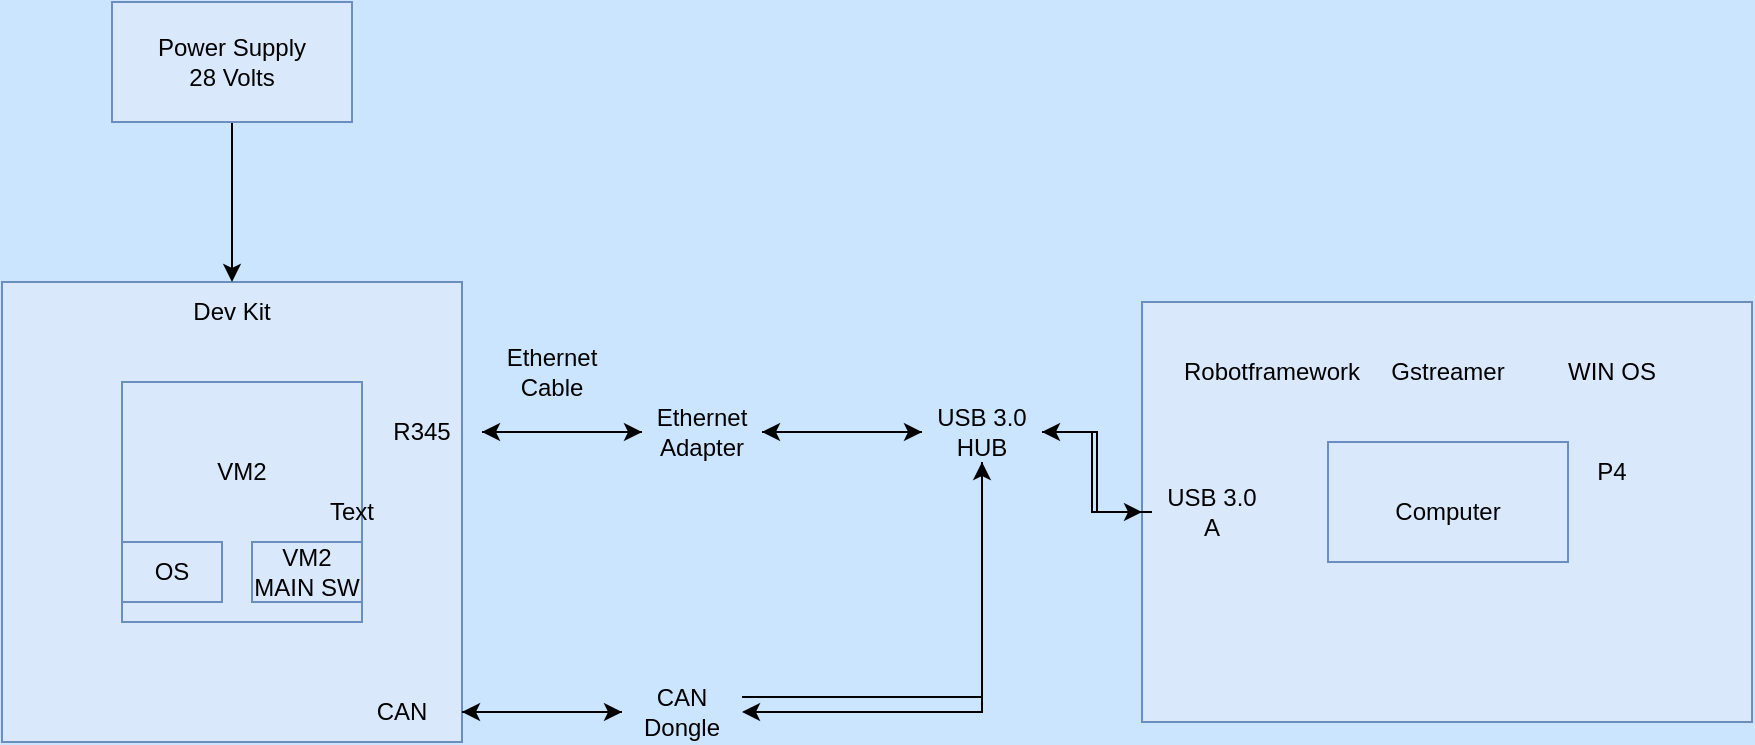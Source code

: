 <mxfile version="20.3.0" type="github">
  <diagram id="MUEyDDIgcOZhJWywx-FC" name="Sida-1">
    <mxGraphModel dx="1038" dy="1748" grid="1" gridSize="10" guides="1" tooltips="1" connect="1" arrows="1" fold="1" page="1" pageScale="1" pageWidth="827" pageHeight="1169" background="#CCE5FF" math="0" shadow="0">
      <root>
        <mxCell id="0" />
        <mxCell id="1" parent="0" />
        <mxCell id="7dWqJB9_mI4WW3_L2USX-1" value="" style="whiteSpace=wrap;html=1;aspect=fixed;fillColor=#dae8fc;strokeColor=#6c8ebf;" vertex="1" parent="1">
          <mxGeometry x="85" y="80" width="230" height="230" as="geometry" />
        </mxCell>
        <mxCell id="7dWqJB9_mI4WW3_L2USX-2" value="" style="whiteSpace=wrap;html=1;aspect=fixed;fillColor=#dae8fc;strokeColor=#6c8ebf;" vertex="1" parent="1">
          <mxGeometry x="145" y="130" width="120" height="120" as="geometry" />
        </mxCell>
        <mxCell id="7dWqJB9_mI4WW3_L2USX-4" value="Dev Kit" style="text;html=1;strokeColor=none;fillColor=none;align=center;verticalAlign=middle;whiteSpace=wrap;rounded=0;" vertex="1" parent="1">
          <mxGeometry x="170" y="80" width="60" height="30" as="geometry" />
        </mxCell>
        <mxCell id="7dWqJB9_mI4WW3_L2USX-6" value="VM2" style="text;html=1;strokeColor=none;fillColor=none;align=center;verticalAlign=middle;whiteSpace=wrap;rounded=0;" vertex="1" parent="1">
          <mxGeometry x="175" y="160" width="60" height="30" as="geometry" />
        </mxCell>
        <mxCell id="7dWqJB9_mI4WW3_L2USX-7" value="OS" style="rounded=0;whiteSpace=wrap;html=1;fillColor=#dae8fc;strokeColor=#6c8ebf;" vertex="1" parent="1">
          <mxGeometry x="145" y="210" width="50" height="30" as="geometry" />
        </mxCell>
        <mxCell id="7dWqJB9_mI4WW3_L2USX-8" value="VM2 MAIN SW" style="rounded=0;whiteSpace=wrap;html=1;fillColor=#dae8fc;strokeColor=#6c8ebf;" vertex="1" parent="1">
          <mxGeometry x="210" y="210" width="55" height="30" as="geometry" />
        </mxCell>
        <mxCell id="7dWqJB9_mI4WW3_L2USX-12" style="edgeStyle=orthogonalEdgeStyle;rounded=0;orthogonalLoop=1;jettySize=auto;html=1;entryX=0.5;entryY=0;entryDx=0;entryDy=0;" edge="1" parent="1" source="7dWqJB9_mI4WW3_L2USX-11" target="7dWqJB9_mI4WW3_L2USX-4">
          <mxGeometry relative="1" as="geometry" />
        </mxCell>
        <mxCell id="7dWqJB9_mI4WW3_L2USX-11" value="Power Supply&lt;br&gt;28 Volts" style="rounded=0;whiteSpace=wrap;html=1;fillColor=#dae8fc;strokeColor=#6c8ebf;" vertex="1" parent="1">
          <mxGeometry x="140" y="-60" width="120" height="60" as="geometry" />
        </mxCell>
        <mxCell id="7dWqJB9_mI4WW3_L2USX-23" value="" style="edgeStyle=orthogonalEdgeStyle;rounded=0;orthogonalLoop=1;jettySize=auto;html=1;" edge="1" parent="1" source="7dWqJB9_mI4WW3_L2USX-13" target="7dWqJB9_mI4WW3_L2USX-22">
          <mxGeometry relative="1" as="geometry" />
        </mxCell>
        <mxCell id="7dWqJB9_mI4WW3_L2USX-13" value="CAN" style="text;html=1;strokeColor=none;fillColor=none;align=center;verticalAlign=middle;whiteSpace=wrap;rounded=0;" vertex="1" parent="1">
          <mxGeometry x="255" y="280" width="60" height="30" as="geometry" />
        </mxCell>
        <mxCell id="7dWqJB9_mI4WW3_L2USX-17" value="" style="edgeStyle=orthogonalEdgeStyle;rounded=0;orthogonalLoop=1;jettySize=auto;html=1;" edge="1" parent="1" source="7dWqJB9_mI4WW3_L2USX-15" target="7dWqJB9_mI4WW3_L2USX-16">
          <mxGeometry relative="1" as="geometry" />
        </mxCell>
        <mxCell id="7dWqJB9_mI4WW3_L2USX-15" value="R345" style="text;html=1;strokeColor=none;fillColor=none;align=center;verticalAlign=middle;whiteSpace=wrap;rounded=0;" vertex="1" parent="1">
          <mxGeometry x="265" y="140" width="60" height="30" as="geometry" />
        </mxCell>
        <mxCell id="7dWqJB9_mI4WW3_L2USX-21" value="" style="edgeStyle=orthogonalEdgeStyle;rounded=0;orthogonalLoop=1;jettySize=auto;html=1;" edge="1" parent="1" source="7dWqJB9_mI4WW3_L2USX-16" target="7dWqJB9_mI4WW3_L2USX-20">
          <mxGeometry relative="1" as="geometry" />
        </mxCell>
        <mxCell id="7dWqJB9_mI4WW3_L2USX-39" style="edgeStyle=orthogonalEdgeStyle;rounded=0;orthogonalLoop=1;jettySize=auto;html=1;exitX=0;exitY=0.5;exitDx=0;exitDy=0;" edge="1" parent="1" source="7dWqJB9_mI4WW3_L2USX-16" target="7dWqJB9_mI4WW3_L2USX-15">
          <mxGeometry relative="1" as="geometry" />
        </mxCell>
        <mxCell id="7dWqJB9_mI4WW3_L2USX-16" value="Ethernet Adapter" style="text;html=1;strokeColor=none;fillColor=none;align=center;verticalAlign=middle;whiteSpace=wrap;rounded=0;" vertex="1" parent="1">
          <mxGeometry x="405" y="140" width="60" height="30" as="geometry" />
        </mxCell>
        <mxCell id="7dWqJB9_mI4WW3_L2USX-18" value="Text" style="text;html=1;strokeColor=none;fillColor=none;align=center;verticalAlign=middle;whiteSpace=wrap;rounded=0;" vertex="1" parent="1">
          <mxGeometry x="230" y="180" width="60" height="30" as="geometry" />
        </mxCell>
        <mxCell id="7dWqJB9_mI4WW3_L2USX-19" value="Ethernet Cable" style="text;html=1;strokeColor=none;fillColor=none;align=center;verticalAlign=middle;whiteSpace=wrap;rounded=0;" vertex="1" parent="1">
          <mxGeometry x="330" y="110" width="60" height="30" as="geometry" />
        </mxCell>
        <mxCell id="7dWqJB9_mI4WW3_L2USX-28" value="" style="edgeStyle=orthogonalEdgeStyle;rounded=0;orthogonalLoop=1;jettySize=auto;html=1;" edge="1" parent="1" source="7dWqJB9_mI4WW3_L2USX-20" target="7dWqJB9_mI4WW3_L2USX-27">
          <mxGeometry relative="1" as="geometry" />
        </mxCell>
        <mxCell id="7dWqJB9_mI4WW3_L2USX-36" style="edgeStyle=orthogonalEdgeStyle;rounded=0;orthogonalLoop=1;jettySize=auto;html=1;exitX=0.5;exitY=1;exitDx=0;exitDy=0;entryX=1;entryY=0.5;entryDx=0;entryDy=0;" edge="1" parent="1" source="7dWqJB9_mI4WW3_L2USX-20" target="7dWqJB9_mI4WW3_L2USX-22">
          <mxGeometry relative="1" as="geometry" />
        </mxCell>
        <mxCell id="7dWqJB9_mI4WW3_L2USX-38" style="edgeStyle=orthogonalEdgeStyle;rounded=0;orthogonalLoop=1;jettySize=auto;html=1;exitX=0;exitY=0.5;exitDx=0;exitDy=0;" edge="1" parent="1" source="7dWqJB9_mI4WW3_L2USX-20" target="7dWqJB9_mI4WW3_L2USX-16">
          <mxGeometry relative="1" as="geometry" />
        </mxCell>
        <mxCell id="7dWqJB9_mI4WW3_L2USX-20" value="USB 3.0&lt;br&gt;HUB" style="text;html=1;strokeColor=none;fillColor=none;align=center;verticalAlign=middle;whiteSpace=wrap;rounded=0;" vertex="1" parent="1">
          <mxGeometry x="545" y="140" width="60" height="30" as="geometry" />
        </mxCell>
        <mxCell id="7dWqJB9_mI4WW3_L2USX-25" style="edgeStyle=orthogonalEdgeStyle;rounded=0;orthogonalLoop=1;jettySize=auto;html=1;exitX=1;exitY=0.25;exitDx=0;exitDy=0;" edge="1" parent="1" source="7dWqJB9_mI4WW3_L2USX-22" target="7dWqJB9_mI4WW3_L2USX-20">
          <mxGeometry relative="1" as="geometry" />
        </mxCell>
        <mxCell id="7dWqJB9_mI4WW3_L2USX-37" style="edgeStyle=orthogonalEdgeStyle;rounded=0;orthogonalLoop=1;jettySize=auto;html=1;exitX=0;exitY=0.5;exitDx=0;exitDy=0;entryX=1;entryY=0.5;entryDx=0;entryDy=0;" edge="1" parent="1" source="7dWqJB9_mI4WW3_L2USX-22" target="7dWqJB9_mI4WW3_L2USX-13">
          <mxGeometry relative="1" as="geometry" />
        </mxCell>
        <mxCell id="7dWqJB9_mI4WW3_L2USX-22" value="CAN Dongle" style="text;html=1;strokeColor=none;fillColor=none;align=center;verticalAlign=middle;whiteSpace=wrap;rounded=0;" vertex="1" parent="1">
          <mxGeometry x="395" y="280" width="60" height="30" as="geometry" />
        </mxCell>
        <mxCell id="7dWqJB9_mI4WW3_L2USX-27" value="" style="whiteSpace=wrap;html=1;fillColor=#dae8fc;strokeColor=#6c8ebf;" vertex="1" parent="1">
          <mxGeometry x="655" y="90" width="305" height="210" as="geometry" />
        </mxCell>
        <mxCell id="7dWqJB9_mI4WW3_L2USX-35" style="edgeStyle=orthogonalEdgeStyle;rounded=0;orthogonalLoop=1;jettySize=auto;html=1;exitX=0;exitY=0.5;exitDx=0;exitDy=0;entryX=1;entryY=0.5;entryDx=0;entryDy=0;" edge="1" parent="1" source="7dWqJB9_mI4WW3_L2USX-29" target="7dWqJB9_mI4WW3_L2USX-20">
          <mxGeometry relative="1" as="geometry" />
        </mxCell>
        <mxCell id="7dWqJB9_mI4WW3_L2USX-29" value="USB 3.0&lt;br&gt;A" style="text;html=1;strokeColor=none;fillColor=none;align=center;verticalAlign=middle;whiteSpace=wrap;rounded=0;" vertex="1" parent="1">
          <mxGeometry x="660" y="180" width="60" height="30" as="geometry" />
        </mxCell>
        <mxCell id="7dWqJB9_mI4WW3_L2USX-30" value="Robotframework" style="text;html=1;strokeColor=none;fillColor=none;align=center;verticalAlign=middle;whiteSpace=wrap;rounded=0;" vertex="1" parent="1">
          <mxGeometry x="690" y="110" width="60" height="30" as="geometry" />
        </mxCell>
        <mxCell id="7dWqJB9_mI4WW3_L2USX-31" value="Gstreamer" style="text;html=1;strokeColor=none;fillColor=none;align=center;verticalAlign=middle;whiteSpace=wrap;rounded=0;" vertex="1" parent="1">
          <mxGeometry x="778" y="110" width="60" height="30" as="geometry" />
        </mxCell>
        <mxCell id="7dWqJB9_mI4WW3_L2USX-32" value="WIN OS" style="text;html=1;strokeColor=none;fillColor=none;align=center;verticalAlign=middle;whiteSpace=wrap;rounded=0;" vertex="1" parent="1">
          <mxGeometry x="860" y="110" width="60" height="30" as="geometry" />
        </mxCell>
        <mxCell id="7dWqJB9_mI4WW3_L2USX-33" value="P4" style="text;html=1;strokeColor=none;fillColor=none;align=center;verticalAlign=middle;whiteSpace=wrap;rounded=0;" vertex="1" parent="1">
          <mxGeometry x="860" y="160" width="60" height="30" as="geometry" />
        </mxCell>
        <mxCell id="7dWqJB9_mI4WW3_L2USX-40" value="" style="rounded=0;whiteSpace=wrap;html=1;fillColor=#dae8fc;strokeColor=#6c8ebf;" vertex="1" parent="1">
          <mxGeometry x="748" y="160" width="120" height="60" as="geometry" />
        </mxCell>
        <mxCell id="7dWqJB9_mI4WW3_L2USX-41" value="Computer" style="text;html=1;strokeColor=none;fillColor=none;align=center;verticalAlign=middle;whiteSpace=wrap;rounded=0;" vertex="1" parent="1">
          <mxGeometry x="778" y="180" width="60" height="30" as="geometry" />
        </mxCell>
      </root>
    </mxGraphModel>
  </diagram>
</mxfile>
